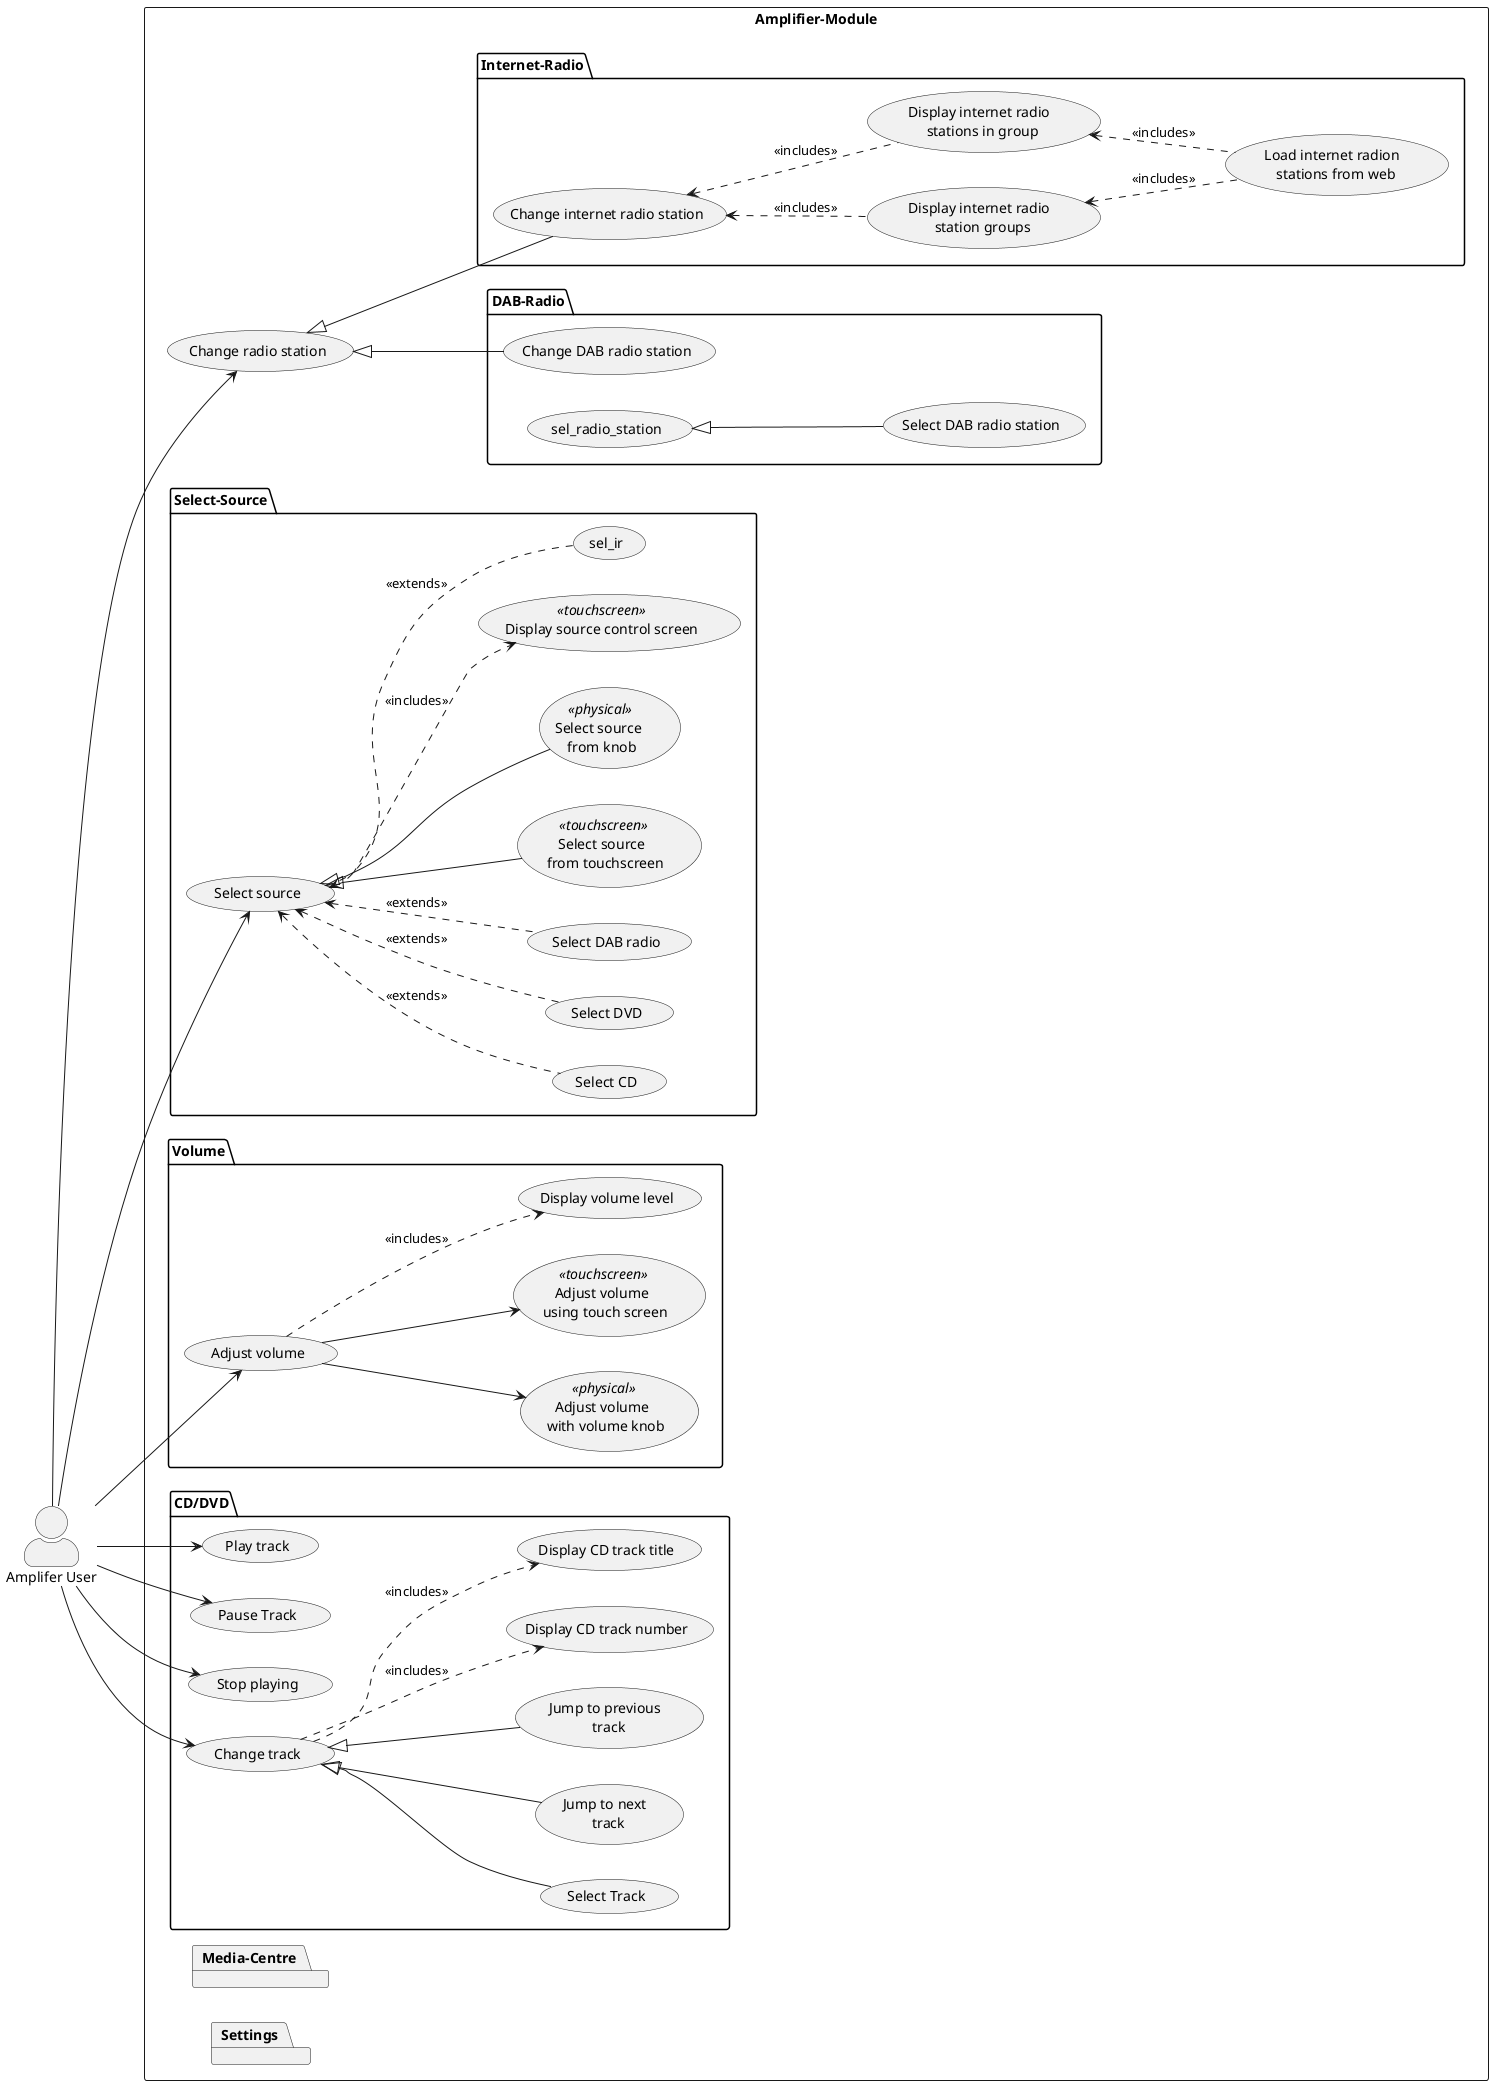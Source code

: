 @startuml
skinparam actorStyle awesome
left to right direction

actor "Amplifer User" as user

rectangle Amplifier-Module {
    ' Select source
    package Select-Source {
        usecase (Select CD) as sel_cd 
        usecase (Select DVD) as sel_dvd
        usecase (Select DAB radio) as sel_dab
        usecase (Select source) as sel_source
        usecase (Select source \n from touchscreen) as sel_source_touchscreen <<touchscreen>>
        usecase (Select source \n from knob) as sel_source_knob <<physical>>
        usecase (Display source control screen) as show_source_control_screen <<touchscreen>>
        
        (sel_source)  <.. (sel_dab) : << extends >>
        (sel_source)  <.. (sel_cd) : << extends >>  
        (sel_source)  <.. (sel_ir) : << extends >>
        (sel_source)  <.. (sel_dvd) : << extends >>

        (sel_source) <|-- (sel_source_touchscreen)
        (sel_source) <|-- (sel_source_knob)
        (sel_source)  ..> (show_source_control_screen) : << includes >>
        
    }




    
    usecase (Change radio station)  as chg_radio_station
    :user: --> (sel_source)
    :user: --> (chg_radio_station)



    package Volume {
        usecase (Adjust volume) as adj_vol

        :user: --> (adj_vol)
        usecase (Adjust volume \n with volume knob) as adj_vol_knob   <<physical>>
        usecase (Adjust volume \n using touch screen) as adj_vol_touch <<touchscreen>>
        (adj_vol) --> (adj_vol_knob)
        (adj_vol) --> (adj_vol_touch)

        usecase (Display volume level) as show_vol_level
        (adj_vol) ..> (show_vol_level) : << includes >>
    }



    package Internet-Radio {
        
        usecase (Change internet radio station) as change_ir_station

        
        (chg_radio_station) <|-- (change_ir_station)   

        usecase (Display internet radio \n station groups) as show_groups
        usecase (Display internet radio \n stations in group) as show_stations

        (change_ir_station) <.. (show_groups) : << includes >>
        (change_ir_station) <.. (show_stations) : << includes >>

        usecase (Load internet radion \n stations from web) as load_ir_stations

        (show_groups) <.. load_ir_stations : << includes >>
        (show_stations) <.. load_ir_stations : << includes >>
        

    }

    package DAB-Radio {
        usecase "Select DAB radio station" as select_dab_station
        usecase "Change DAB radio station" as change_dab_station
        (sel_radio_station) <|-- (select_dab_station)
        (chg_radio_station) <|-- (change_dab_station)    
    }


    package CD/DVD {
        usecase (Play track) as play_track
        usecase (Pause Track) as pause_track
        usecase (Stop playing) as stop_play
        usecase (Change track) as chg_cd_track
        usecase (Select Track) as sel_cd_track
        usecase (Jump to next \n track) as jump_next_track
        usecase (Jump to previous \n track) as jump_prev_track


        :user: --> (chg_cd_track)
        :user: --> (pause_track)
        :user: --> (stop_play)
        :user: --> (play_track)
        (chg_cd_track) <|-- (sel_cd_track)
        (chg_cd_track) <|-- (jump_next_track)
        (chg_cd_track) <|-- (jump_prev_track)

        usecase (Display CD track number) as show_cd_track_number
        usecase (Display CD track title) as show_cd_track_title

        (chg_cd_track) ..> show_cd_track_number : << includes >>
        (chg_cd_track) ..> show_cd_track_title : << includes >>
        
        

    }

    package Media-Centre {

    }

    package Settings {
        
    }



}

newpage 
actor "App User" as app_user

rectangle App {

}


@enduml
